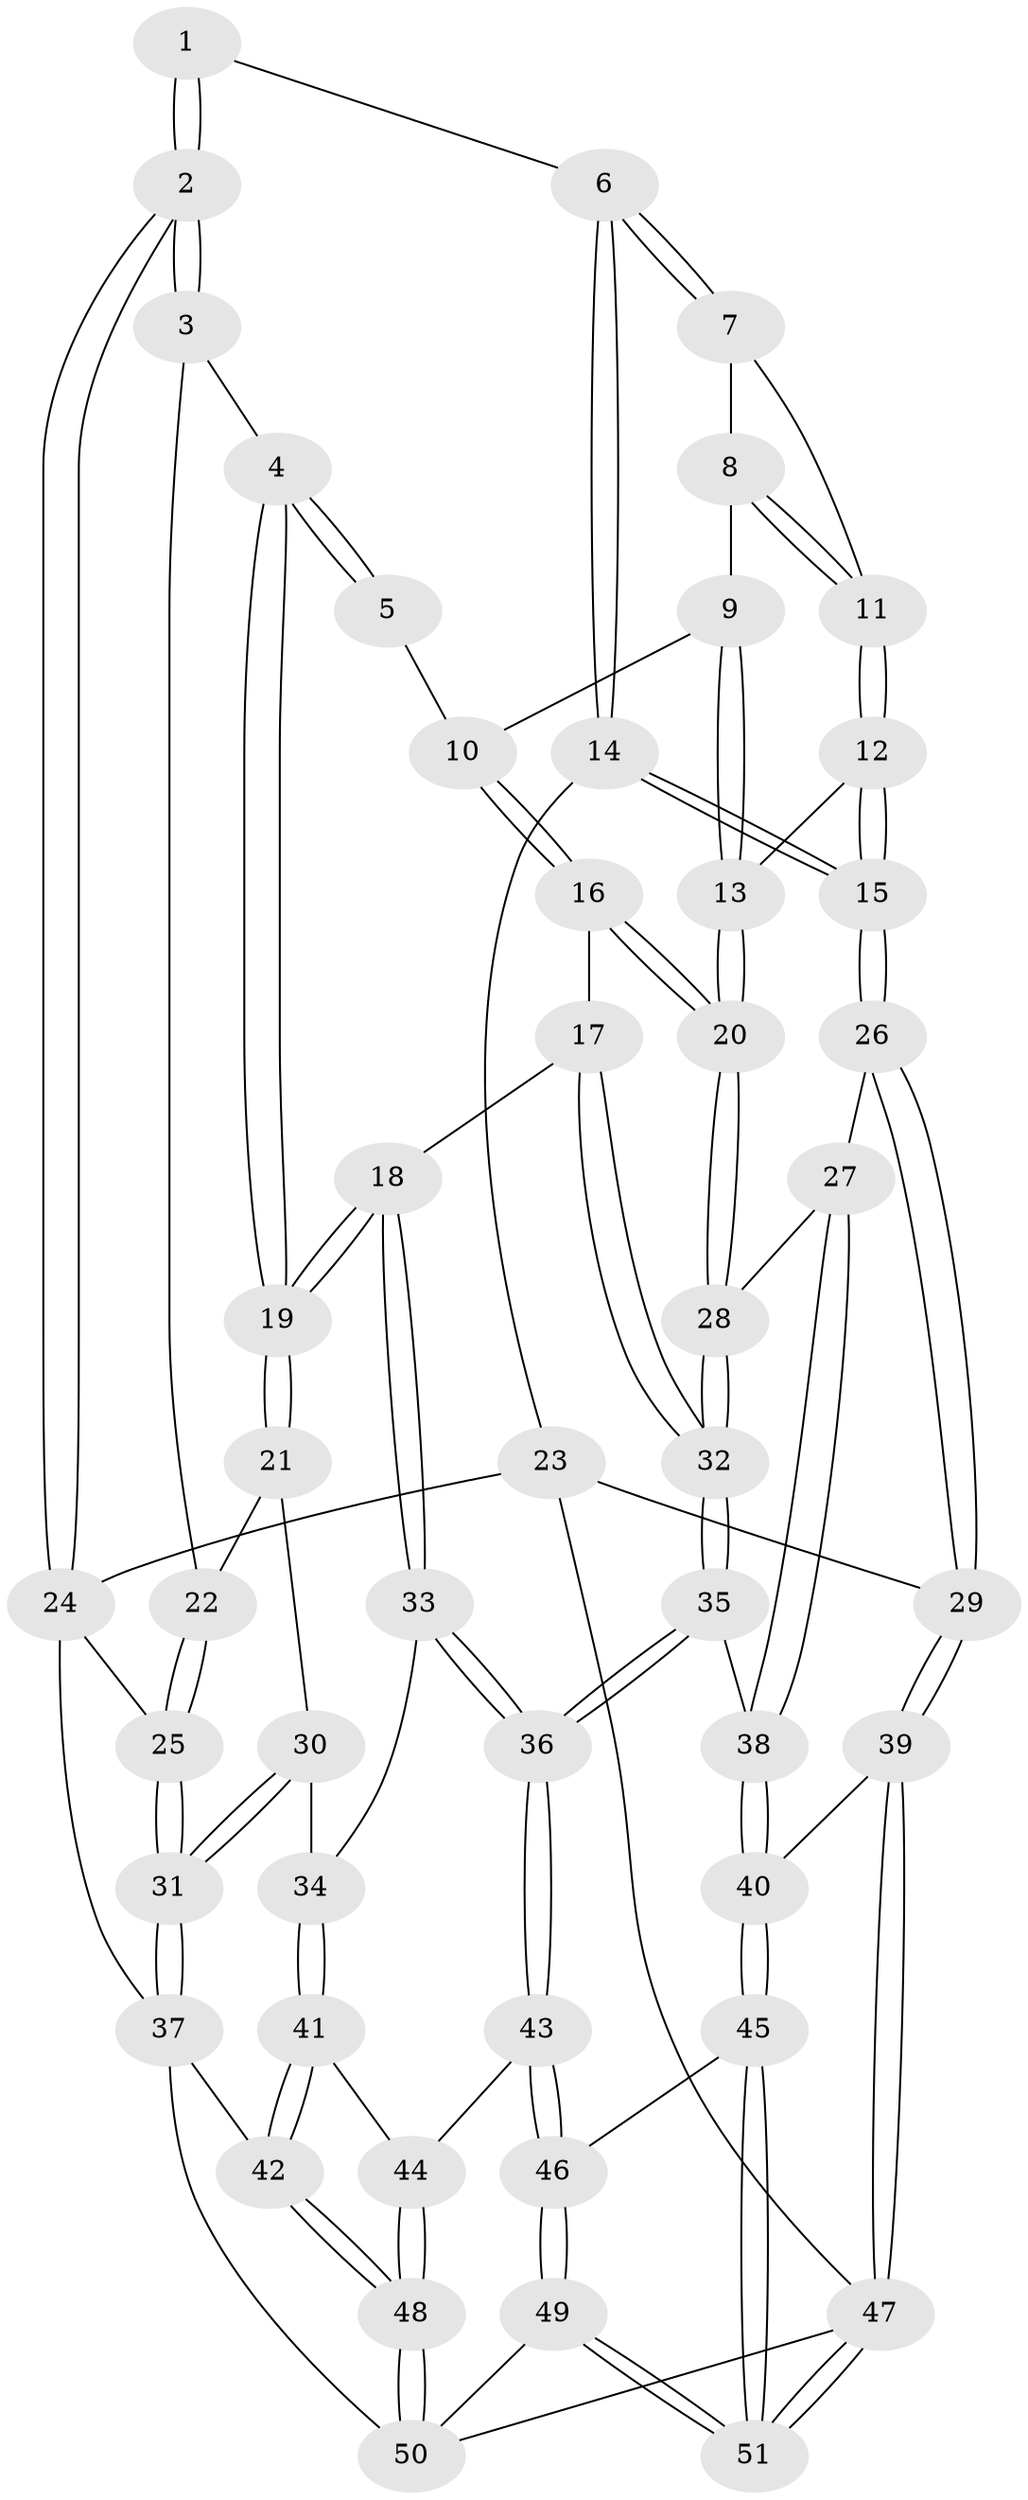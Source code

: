 // Generated by graph-tools (version 1.1) at 2025/50/03/09/25 03:50:59]
// undirected, 51 vertices, 124 edges
graph export_dot {
graph [start="1"]
  node [color=gray90,style=filled];
  1 [pos="+0.46517102440541364+0"];
  2 [pos="+0+0"];
  3 [pos="+0.117005151211087+0.1304383489409518"];
  4 [pos="+0.3148699194681085+0.14299415953406094"];
  5 [pos="+0.4645695956339099+0"];
  6 [pos="+1+0"];
  7 [pos="+0.928689587553496+0"];
  8 [pos="+0.7263239262250701+0.12190918997802162"];
  9 [pos="+0.7232240423576234+0.12373744131397012"];
  10 [pos="+0.5932942071309013+0.1302461326024446"];
  11 [pos="+0.8308858168841542+0.2013351854652485"];
  12 [pos="+0.8060557579129151+0.3025456825519471"];
  13 [pos="+0.7896795337906962+0.3018045059112287"];
  14 [pos="+1+0"];
  15 [pos="+0.8670147602827634+0.336191728816566"];
  16 [pos="+0.5766587632640694+0.29305955733203737"];
  17 [pos="+0.5335640435876385+0.30963879057999755"];
  18 [pos="+0.39939888864546724+0.3526510812904242"];
  19 [pos="+0.3562865359175133+0.31079971611667273"];
  20 [pos="+0.6508827318073779+0.33212677947102337"];
  21 [pos="+0.14483100926159342+0.33482040906826643"];
  22 [pos="+0.09776161875554423+0.2412126562138949"];
  23 [pos="+1+0"];
  24 [pos="+0+0"];
  25 [pos="+0+0.3160677548377009"];
  26 [pos="+0.9074896116712046+0.37939014839337293"];
  27 [pos="+0.7675163429754325+0.5141876295201248"];
  28 [pos="+0.6592501424933954+0.3826078266977539"];
  29 [pos="+1+0.48650891323018686"];
  30 [pos="+0.12311649604872153+0.37381130678060825"];
  31 [pos="+0+0.6032437613344204"];
  32 [pos="+0.5929956388520696+0.5979072073705983"];
  33 [pos="+0.38635511244561394+0.450900183355875"];
  34 [pos="+0.26930805477410336+0.5298610692727129"];
  35 [pos="+0.588235506605185+0.617938090117844"];
  36 [pos="+0.5342373009647405+0.649037340549412"];
  37 [pos="+0+0.6455906939188132"];
  38 [pos="+0.7547884276473844+0.6038740674358374"];
  39 [pos="+1+0.6133483337662001"];
  40 [pos="+0.8316791894042581+0.6597883195986878"];
  41 [pos="+0.1605707511058191+0.6699301863232549"];
  42 [pos="+0.0911875917200138+0.7078670162746437"];
  43 [pos="+0.5197006118349039+0.6983723432509824"];
  44 [pos="+0.4755915562420703+0.7161105536939245"];
  45 [pos="+0.7461808634697608+0.8896803217662315"];
  46 [pos="+0.558617505226441+0.7630575174688996"];
  47 [pos="+1+1"];
  48 [pos="+0.2620582677951579+0.9886600925598521"];
  49 [pos="+0.43886535037971913+1"];
  50 [pos="+0.2895036162759323+1"];
  51 [pos="+0.8581423532220724+1"];
  1 -- 2;
  1 -- 2;
  1 -- 6;
  2 -- 3;
  2 -- 3;
  2 -- 24;
  2 -- 24;
  3 -- 4;
  3 -- 22;
  4 -- 5;
  4 -- 5;
  4 -- 19;
  4 -- 19;
  5 -- 10;
  6 -- 7;
  6 -- 7;
  6 -- 14;
  6 -- 14;
  7 -- 8;
  7 -- 11;
  8 -- 9;
  8 -- 11;
  8 -- 11;
  9 -- 10;
  9 -- 13;
  9 -- 13;
  10 -- 16;
  10 -- 16;
  11 -- 12;
  11 -- 12;
  12 -- 13;
  12 -- 15;
  12 -- 15;
  13 -- 20;
  13 -- 20;
  14 -- 15;
  14 -- 15;
  14 -- 23;
  15 -- 26;
  15 -- 26;
  16 -- 17;
  16 -- 20;
  16 -- 20;
  17 -- 18;
  17 -- 32;
  17 -- 32;
  18 -- 19;
  18 -- 19;
  18 -- 33;
  18 -- 33;
  19 -- 21;
  19 -- 21;
  20 -- 28;
  20 -- 28;
  21 -- 22;
  21 -- 30;
  22 -- 25;
  22 -- 25;
  23 -- 24;
  23 -- 29;
  23 -- 47;
  24 -- 25;
  24 -- 37;
  25 -- 31;
  25 -- 31;
  26 -- 27;
  26 -- 29;
  26 -- 29;
  27 -- 28;
  27 -- 38;
  27 -- 38;
  28 -- 32;
  28 -- 32;
  29 -- 39;
  29 -- 39;
  30 -- 31;
  30 -- 31;
  30 -- 34;
  31 -- 37;
  31 -- 37;
  32 -- 35;
  32 -- 35;
  33 -- 34;
  33 -- 36;
  33 -- 36;
  34 -- 41;
  34 -- 41;
  35 -- 36;
  35 -- 36;
  35 -- 38;
  36 -- 43;
  36 -- 43;
  37 -- 42;
  37 -- 50;
  38 -- 40;
  38 -- 40;
  39 -- 40;
  39 -- 47;
  39 -- 47;
  40 -- 45;
  40 -- 45;
  41 -- 42;
  41 -- 42;
  41 -- 44;
  42 -- 48;
  42 -- 48;
  43 -- 44;
  43 -- 46;
  43 -- 46;
  44 -- 48;
  44 -- 48;
  45 -- 46;
  45 -- 51;
  45 -- 51;
  46 -- 49;
  46 -- 49;
  47 -- 51;
  47 -- 51;
  47 -- 50;
  48 -- 50;
  48 -- 50;
  49 -- 50;
  49 -- 51;
  49 -- 51;
}
